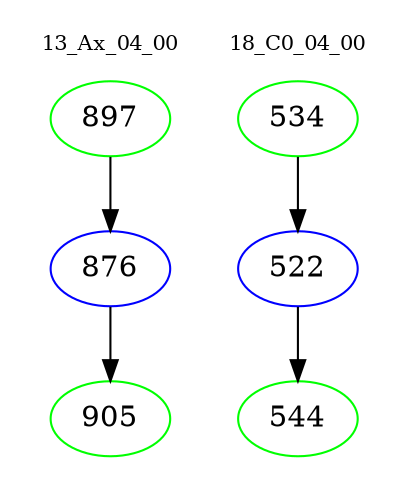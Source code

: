 digraph{
subgraph cluster_0 {
color = white
label = "13_Ax_04_00";
fontsize=10;
T0_897 [label="897", color="green"]
T0_897 -> T0_876 [color="black"]
T0_876 [label="876", color="blue"]
T0_876 -> T0_905 [color="black"]
T0_905 [label="905", color="green"]
}
subgraph cluster_1 {
color = white
label = "18_C0_04_00";
fontsize=10;
T1_534 [label="534", color="green"]
T1_534 -> T1_522 [color="black"]
T1_522 [label="522", color="blue"]
T1_522 -> T1_544 [color="black"]
T1_544 [label="544", color="green"]
}
}
